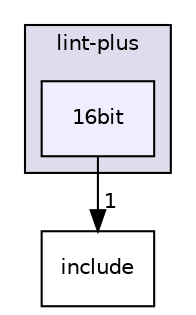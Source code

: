 digraph "16bit" {
  compound=true
  node [ fontsize="10", fontname="Helvetica"];
  edge [ labelfontsize="10", labelfontname="Helvetica"];
  subgraph clusterdir_da0690fd3d8bf355097a66de93f1d482 {
    graph [ bgcolor="#ddddee", pencolor="black", label="lint-plus" fontname="Helvetica", fontsize="10", URL="dir_da0690fd3d8bf355097a66de93f1d482.html"]
  dir_ff620cf6ad014dcd0e393d4747cdb38d [shape=box, label="16bit", style="filled", fillcolor="#eeeeff", pencolor="black", URL="dir_ff620cf6ad014dcd0e393d4747cdb38d.html"];
  }
  dir_9b55b230f41344f00f9f1f35be51edc6 [shape=box label="include" URL="dir_9b55b230f41344f00f9f1f35be51edc6.html"];
  dir_ff620cf6ad014dcd0e393d4747cdb38d->dir_9b55b230f41344f00f9f1f35be51edc6 [headlabel="1", labeldistance=1.5 headhref="dir_000002_000005.html"];
}
